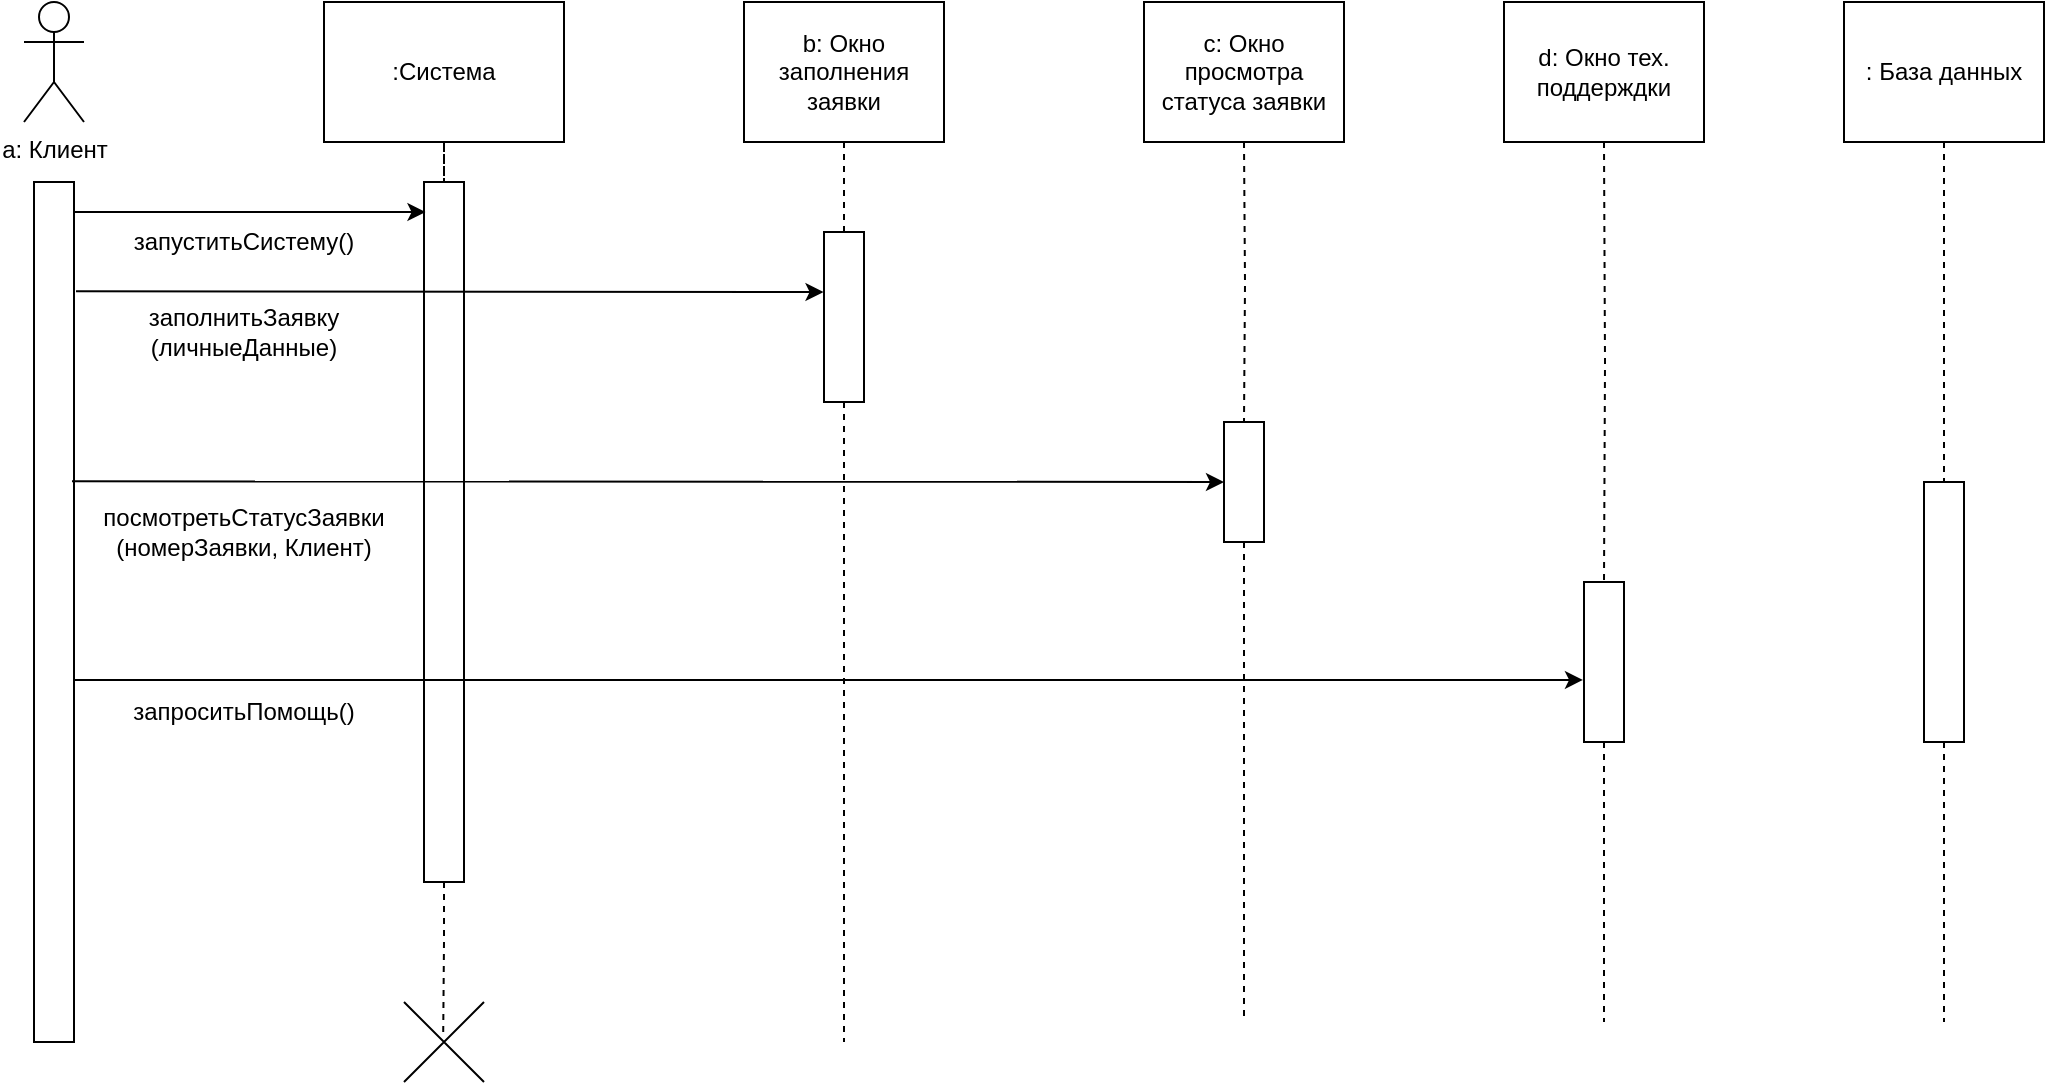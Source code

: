 <mxfile version="24.1.0" type="github">
  <diagram name="Страница — 1" id="SZBvvg6jbZOTmljJXcej">
    <mxGraphModel dx="1358" dy="742" grid="1" gridSize="10" guides="1" tooltips="1" connect="1" arrows="1" fold="1" page="1" pageScale="1" pageWidth="827" pageHeight="1169" math="0" shadow="0">
      <root>
        <mxCell id="0" />
        <mxCell id="1" parent="0" />
        <mxCell id="JCLC8hlpoxn28DZJiRil-1" value="a: Клиент" style="shape=umlActor;verticalLabelPosition=bottom;verticalAlign=top;html=1;outlineConnect=0;" vertex="1" parent="1">
          <mxGeometry x="130" y="130" width="30" height="60" as="geometry" />
        </mxCell>
        <mxCell id="JCLC8hlpoxn28DZJiRil-2" value="" style="rounded=0;whiteSpace=wrap;html=1;" vertex="1" parent="1">
          <mxGeometry x="135" y="220" width="20" height="430" as="geometry" />
        </mxCell>
        <mxCell id="JCLC8hlpoxn28DZJiRil-3" style="edgeStyle=orthogonalEdgeStyle;rounded=0;orthogonalLoop=1;jettySize=auto;html=1;dashed=1;endArrow=none;endFill=0;" edge="1" parent="1" source="JCLC8hlpoxn28DZJiRil-4" target="JCLC8hlpoxn28DZJiRil-5">
          <mxGeometry relative="1" as="geometry" />
        </mxCell>
        <mxCell id="JCLC8hlpoxn28DZJiRil-4" value=":Система" style="rounded=0;whiteSpace=wrap;html=1;" vertex="1" parent="1">
          <mxGeometry x="280" y="130" width="120" height="70" as="geometry" />
        </mxCell>
        <mxCell id="JCLC8hlpoxn28DZJiRil-5" value="" style="rounded=0;whiteSpace=wrap;html=1;" vertex="1" parent="1">
          <mxGeometry x="330" y="220" width="20" height="350" as="geometry" />
        </mxCell>
        <mxCell id="JCLC8hlpoxn28DZJiRil-6" value="" style="endArrow=classic;html=1;rounded=0;exitX=1.023;exitY=0.035;exitDx=0;exitDy=0;exitPerimeter=0;entryX=0.037;entryY=0.043;entryDx=0;entryDy=0;entryPerimeter=0;" edge="1" parent="1" source="JCLC8hlpoxn28DZJiRil-2" target="JCLC8hlpoxn28DZJiRil-5">
          <mxGeometry width="50" height="50" relative="1" as="geometry">
            <mxPoint x="205.42" y="231.32" as="sourcePoint" />
            <mxPoint x="330" y="230" as="targetPoint" />
          </mxGeometry>
        </mxCell>
        <mxCell id="JCLC8hlpoxn28DZJiRil-7" value="запуститьСистему()" style="text;html=1;align=center;verticalAlign=middle;whiteSpace=wrap;rounded=0;" vertex="1" parent="1">
          <mxGeometry x="210" y="235" width="60" height="30" as="geometry" />
        </mxCell>
        <mxCell id="JCLC8hlpoxn28DZJiRil-8" value="" style="endArrow=classic;html=1;rounded=0;entryX=-0.012;entryY=0.353;entryDx=0;entryDy=0;entryPerimeter=0;exitX=1.05;exitY=0.127;exitDx=0;exitDy=0;exitPerimeter=0;" edge="1" parent="1" target="JCLC8hlpoxn28DZJiRil-9" source="JCLC8hlpoxn28DZJiRil-2">
          <mxGeometry width="50" height="50" relative="1" as="geometry">
            <mxPoint x="210" y="274" as="sourcePoint" />
            <mxPoint x="474.58" y="249.34" as="targetPoint" />
          </mxGeometry>
        </mxCell>
        <mxCell id="JCLC8hlpoxn28DZJiRil-9" value="" style="rounded=0;whiteSpace=wrap;html=1;" vertex="1" parent="1">
          <mxGeometry x="530" y="245" width="20" height="85" as="geometry" />
        </mxCell>
        <mxCell id="JCLC8hlpoxn28DZJiRil-10" value="заполнить&lt;span style=&quot;background-color: initial;&quot;&gt;Заявку&lt;/span&gt;&lt;div&gt;&lt;span style=&quot;background-color: initial;&quot;&gt;(личныеДанные)&lt;/span&gt;&lt;/div&gt;" style="text;html=1;align=center;verticalAlign=middle;whiteSpace=wrap;rounded=0;" vertex="1" parent="1">
          <mxGeometry x="185" y="280" width="110" height="30" as="geometry" />
        </mxCell>
        <mxCell id="JCLC8hlpoxn28DZJiRil-11" value="b: Окно заполнения заявки" style="rounded=0;whiteSpace=wrap;html=1;" vertex="1" parent="1">
          <mxGeometry x="490" y="130" width="100" height="70" as="geometry" />
        </mxCell>
        <mxCell id="JCLC8hlpoxn28DZJiRil-13" value="" style="rounded=0;whiteSpace=wrap;html=1;" vertex="1" parent="1">
          <mxGeometry x="730" y="340" width="20" height="60" as="geometry" />
        </mxCell>
        <mxCell id="JCLC8hlpoxn28DZJiRil-15" value="с: Окно просмотра статуса заявки" style="rounded=0;whiteSpace=wrap;html=1;" vertex="1" parent="1">
          <mxGeometry x="690" y="130" width="100" height="70" as="geometry" />
        </mxCell>
        <mxCell id="JCLC8hlpoxn28DZJiRil-16" value=": База данных" style="rounded=0;whiteSpace=wrap;html=1;" vertex="1" parent="1">
          <mxGeometry x="1040" y="130" width="100" height="70" as="geometry" />
        </mxCell>
        <mxCell id="JCLC8hlpoxn28DZJiRil-25" style="edgeStyle=orthogonalEdgeStyle;rounded=0;orthogonalLoop=1;jettySize=auto;html=1;dashed=1;endArrow=none;endFill=0;exitX=0.5;exitY=1;exitDx=0;exitDy=0;" edge="1" parent="1" source="JCLC8hlpoxn28DZJiRil-9">
          <mxGeometry relative="1" as="geometry">
            <mxPoint x="540" y="310" as="sourcePoint" />
            <mxPoint x="540" y="650" as="targetPoint" />
            <Array as="points" />
          </mxGeometry>
        </mxCell>
        <mxCell id="JCLC8hlpoxn28DZJiRil-26" style="edgeStyle=orthogonalEdgeStyle;rounded=0;orthogonalLoop=1;jettySize=auto;html=1;dashed=1;endArrow=none;endFill=0;exitX=0.5;exitY=1;exitDx=0;exitDy=0;" edge="1" parent="1" source="JCLC8hlpoxn28DZJiRil-13">
          <mxGeometry relative="1" as="geometry">
            <mxPoint x="740" y="340" as="sourcePoint" />
            <mxPoint x="740" y="640" as="targetPoint" />
            <Array as="points" />
          </mxGeometry>
        </mxCell>
        <mxCell id="JCLC8hlpoxn28DZJiRil-27" style="edgeStyle=orthogonalEdgeStyle;rounded=0;orthogonalLoop=1;jettySize=auto;html=1;dashed=1;endArrow=none;endFill=0;exitX=0.5;exitY=1;exitDx=0;exitDy=0;" edge="1" parent="1" source="JCLC8hlpoxn28DZJiRil-17">
          <mxGeometry relative="1" as="geometry">
            <mxPoint x="1089.52" y="410" as="sourcePoint" />
            <mxPoint x="1090" y="640" as="targetPoint" />
            <Array as="points" />
          </mxGeometry>
        </mxCell>
        <mxCell id="JCLC8hlpoxn28DZJiRil-28" style="edgeStyle=orthogonalEdgeStyle;rounded=0;orthogonalLoop=1;jettySize=auto;html=1;dashed=1;endArrow=none;endFill=0;exitX=0.5;exitY=1;exitDx=0;exitDy=0;entryX=0.5;entryY=0;entryDx=0;entryDy=0;" edge="1" parent="1" source="JCLC8hlpoxn28DZJiRil-11" target="JCLC8hlpoxn28DZJiRil-9">
          <mxGeometry relative="1" as="geometry">
            <mxPoint x="470" y="200" as="sourcePoint" />
            <mxPoint x="350" y="230" as="targetPoint" />
            <Array as="points">
              <mxPoint x="540" y="220" />
              <mxPoint x="540" y="220" />
            </Array>
          </mxGeometry>
        </mxCell>
        <mxCell id="JCLC8hlpoxn28DZJiRil-29" style="edgeStyle=orthogonalEdgeStyle;rounded=0;orthogonalLoop=1;jettySize=auto;html=1;dashed=1;endArrow=none;endFill=0;fontStyle=1;entryX=0.5;entryY=0;entryDx=0;entryDy=0;" edge="1" parent="1" target="JCLC8hlpoxn28DZJiRil-13">
          <mxGeometry relative="1" as="geometry">
            <mxPoint x="740" y="200" as="sourcePoint" />
            <mxPoint x="740" y="260" as="targetPoint" />
          </mxGeometry>
        </mxCell>
        <mxCell id="JCLC8hlpoxn28DZJiRil-30" style="edgeStyle=orthogonalEdgeStyle;rounded=0;orthogonalLoop=1;jettySize=auto;html=1;dashed=1;endArrow=none;endFill=0;fontStyle=1;entryX=0.5;entryY=0;entryDx=0;entryDy=0;exitX=0.5;exitY=1;exitDx=0;exitDy=0;" edge="1" parent="1" source="JCLC8hlpoxn28DZJiRil-16" target="JCLC8hlpoxn28DZJiRil-17">
          <mxGeometry relative="1" as="geometry">
            <mxPoint x="900" y="210" as="sourcePoint" />
            <mxPoint x="900" y="270" as="targetPoint" />
          </mxGeometry>
        </mxCell>
        <mxCell id="JCLC8hlpoxn28DZJiRil-32" value="" style="edgeStyle=orthogonalEdgeStyle;rounded=0;orthogonalLoop=1;jettySize=auto;html=1;dashed=1;endArrow=none;endFill=0;exitX=0.5;exitY=1;exitDx=0;exitDy=0;entryX=0.49;entryY=0.405;entryDx=0;entryDy=0;entryPerimeter=0;" edge="1" parent="1" source="JCLC8hlpoxn28DZJiRil-5" target="JCLC8hlpoxn28DZJiRil-31">
          <mxGeometry relative="1" as="geometry">
            <mxPoint x="340" y="280" as="sourcePoint" />
            <mxPoint x="340" y="540" as="targetPoint" />
            <Array as="points" />
          </mxGeometry>
        </mxCell>
        <mxCell id="JCLC8hlpoxn28DZJiRil-31" value="" style="shape=mxgraph.sysml.x;" vertex="1" parent="1">
          <mxGeometry x="320" y="630" width="40" height="40" as="geometry" />
        </mxCell>
        <mxCell id="JCLC8hlpoxn28DZJiRil-33" value="" style="rounded=0;whiteSpace=wrap;html=1;" vertex="1" parent="1">
          <mxGeometry x="910" y="420" width="20" height="80" as="geometry" />
        </mxCell>
        <mxCell id="JCLC8hlpoxn28DZJiRil-34" value="d: Окно тех. поддерждки" style="rounded=0;whiteSpace=wrap;html=1;" vertex="1" parent="1">
          <mxGeometry x="870" y="130" width="100" height="70" as="geometry" />
        </mxCell>
        <mxCell id="JCLC8hlpoxn28DZJiRil-35" style="edgeStyle=orthogonalEdgeStyle;rounded=0;orthogonalLoop=1;jettySize=auto;html=1;dashed=1;endArrow=none;endFill=0;exitX=0.5;exitY=1;exitDx=0;exitDy=0;" edge="1" parent="1" source="JCLC8hlpoxn28DZJiRil-33">
          <mxGeometry relative="1" as="geometry">
            <mxPoint x="920" y="330" as="sourcePoint" />
            <mxPoint x="920" y="640" as="targetPoint" />
            <Array as="points" />
          </mxGeometry>
        </mxCell>
        <mxCell id="JCLC8hlpoxn28DZJiRil-36" style="edgeStyle=orthogonalEdgeStyle;rounded=0;orthogonalLoop=1;jettySize=auto;html=1;dashed=1;endArrow=none;endFill=0;fontStyle=1;entryX=0.5;entryY=0;entryDx=0;entryDy=0;" edge="1" parent="1" target="JCLC8hlpoxn28DZJiRil-33">
          <mxGeometry relative="1" as="geometry">
            <mxPoint x="920" y="200" as="sourcePoint" />
            <mxPoint x="920" y="250" as="targetPoint" />
          </mxGeometry>
        </mxCell>
        <mxCell id="JCLC8hlpoxn28DZJiRil-40" value="" style="endArrow=classic;html=1;rounded=0;entryX=0;entryY=0.5;entryDx=0;entryDy=0;exitX=0.95;exitY=0.348;exitDx=0;exitDy=0;exitPerimeter=0;" edge="1" parent="1" source="JCLC8hlpoxn28DZJiRil-2" target="JCLC8hlpoxn28DZJiRil-13">
          <mxGeometry width="50" height="50" relative="1" as="geometry">
            <mxPoint x="210" y="370" as="sourcePoint" />
            <mxPoint x="530" y="372" as="targetPoint" />
          </mxGeometry>
        </mxCell>
        <mxCell id="JCLC8hlpoxn28DZJiRil-41" value="&lt;div&gt;&lt;span style=&quot;background-color: initial;&quot;&gt;посмотретьСтатусЗаявки&lt;/span&gt;&lt;/div&gt;&lt;div&gt;&lt;span style=&quot;background-color: initial;&quot;&gt;(номерЗаявки, Клиент)&lt;/span&gt;&lt;/div&gt;" style="text;html=1;align=center;verticalAlign=middle;whiteSpace=wrap;rounded=0;" vertex="1" parent="1">
          <mxGeometry x="185" y="380" width="110" height="30" as="geometry" />
        </mxCell>
        <mxCell id="JCLC8hlpoxn28DZJiRil-42" value="" style="endArrow=classic;html=1;rounded=0;entryX=-0.026;entryY=0.612;entryDx=0;entryDy=0;entryPerimeter=0;exitX=1;exitY=0.579;exitDx=0;exitDy=0;exitPerimeter=0;" edge="1" parent="1" source="JCLC8hlpoxn28DZJiRil-2" target="JCLC8hlpoxn28DZJiRil-33">
          <mxGeometry width="50" height="50" relative="1" as="geometry">
            <mxPoint x="205" y="470" as="sourcePoint" />
            <mxPoint x="725" y="470" as="targetPoint" />
          </mxGeometry>
        </mxCell>
        <mxCell id="JCLC8hlpoxn28DZJiRil-43" value="запроситьПомощь()" style="text;html=1;align=center;verticalAlign=middle;whiteSpace=wrap;rounded=0;" vertex="1" parent="1">
          <mxGeometry x="185" y="470" width="110" height="30" as="geometry" />
        </mxCell>
        <mxCell id="JCLC8hlpoxn28DZJiRil-17" value="" style="rounded=0;whiteSpace=wrap;html=1;" vertex="1" parent="1">
          <mxGeometry x="1080" y="370" width="20" height="130" as="geometry" />
        </mxCell>
      </root>
    </mxGraphModel>
  </diagram>
</mxfile>
